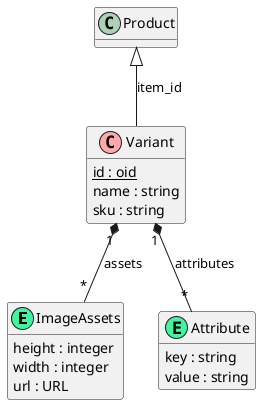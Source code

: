 @startuml

!define collection(x) class x << (C,#FFAAAA) >>
!define embedded(x) class x << (E,#42f49e) >>
!define primary_key(x) <u>x</u>
hide methods
hide stereotypes

embedded(ImageAssets) {
    height : integer
    width : integer
    url : URL
}

embedded(Attribute) {
    key : string
    value : string
}

collection(Variant) {
    primary_key(id : oid)
    name : string
    sku : string
}

Product <|-- Variant : item_id
Variant "1" *-- "*" Attribute : attributes
Variant "1" *-- "*" ImageAssets : assets


@enduml